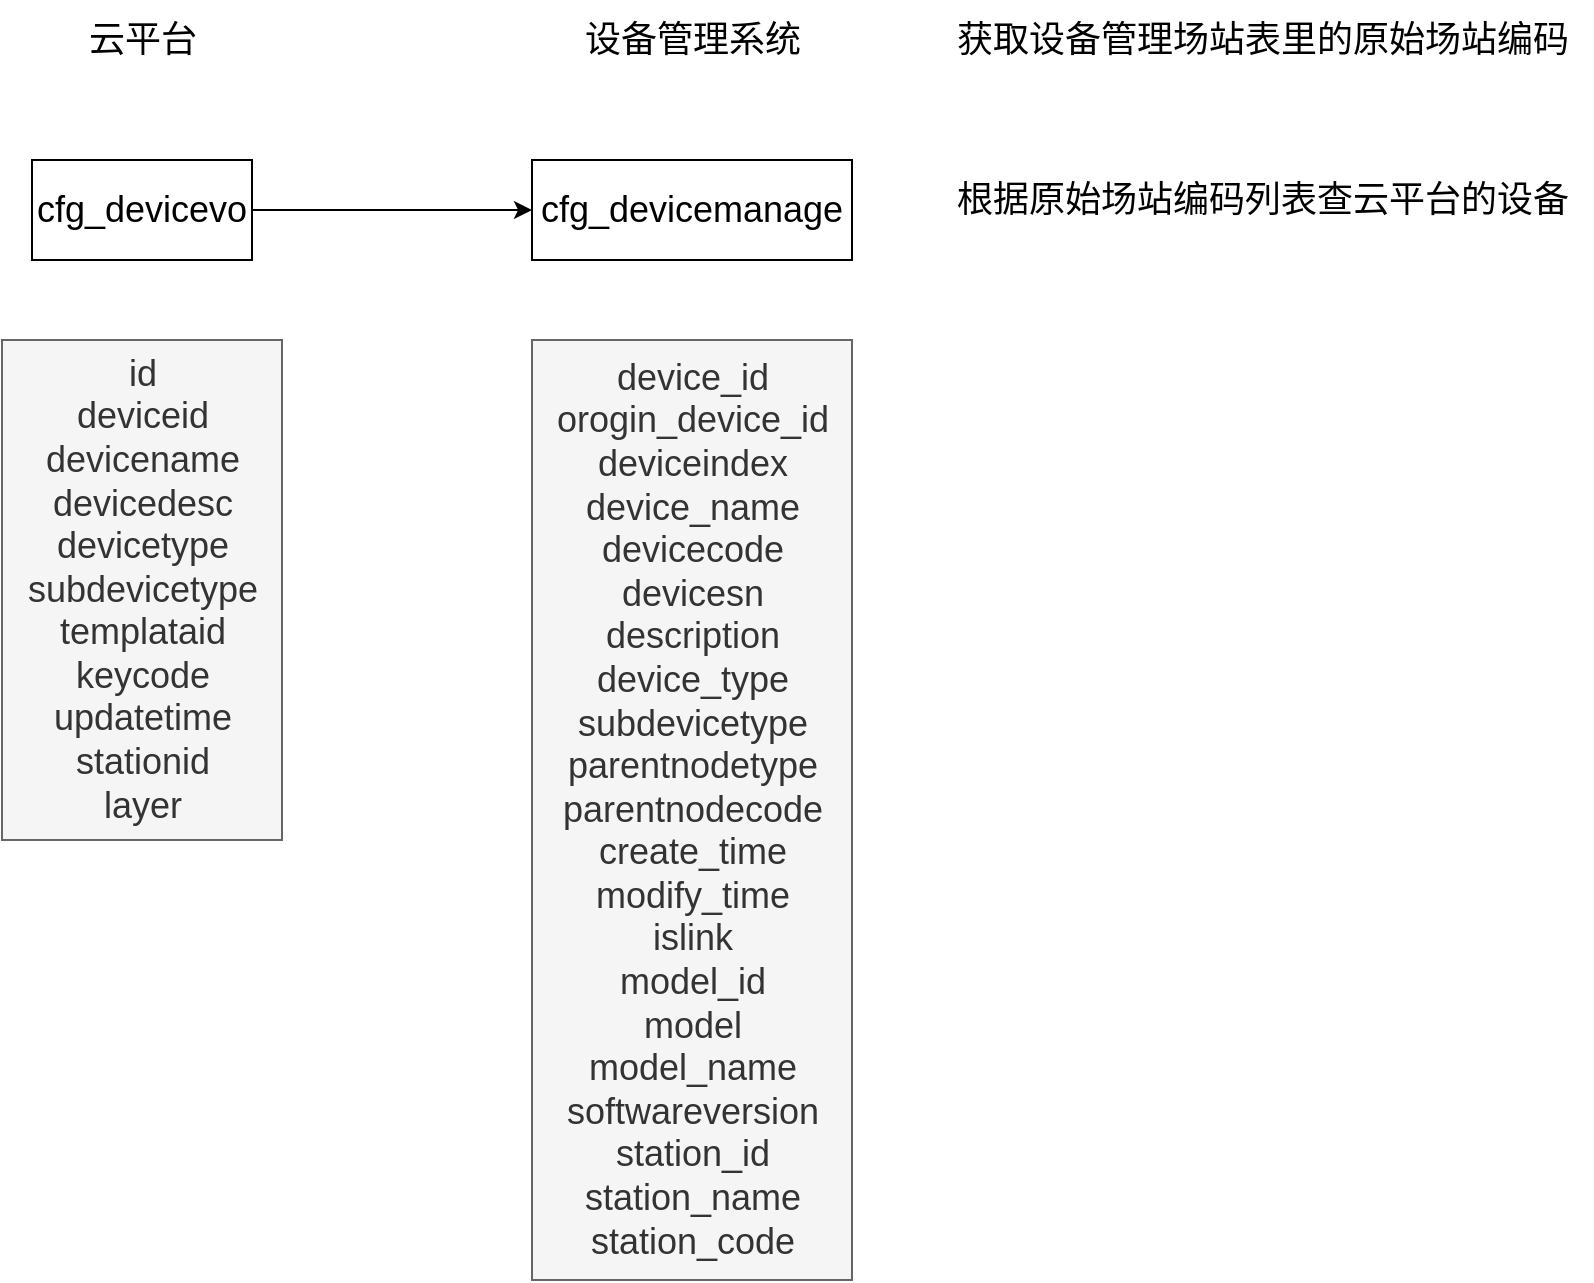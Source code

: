 <mxfile version="20.5.1" type="github">
  <diagram id="RVg4EVnoidol94rYpOU9" name="第 1 页">
    <mxGraphModel dx="1422" dy="762" grid="1" gridSize="10" guides="1" tooltips="1" connect="1" arrows="1" fold="1" page="1" pageScale="1" pageWidth="827" pageHeight="1169" math="0" shadow="0">
      <root>
        <mxCell id="0" />
        <mxCell id="1" parent="0" />
        <mxCell id="31tbs3IESmnnOtS51sWp-5" style="edgeStyle=orthogonalEdgeStyle;rounded=0;orthogonalLoop=1;jettySize=auto;html=1;exitX=1;exitY=0.5;exitDx=0;exitDy=0;entryX=0;entryY=0.5;entryDx=0;entryDy=0;fontSize=18;" parent="1" source="31tbs3IESmnnOtS51sWp-1" target="31tbs3IESmnnOtS51sWp-3" edge="1">
          <mxGeometry relative="1" as="geometry" />
        </mxCell>
        <mxCell id="31tbs3IESmnnOtS51sWp-1" value="&lt;font style=&quot;font-size: 18px;&quot;&gt;cfg_devicevo&lt;/font&gt;" style="rounded=0;whiteSpace=wrap;html=1;" parent="1" vertex="1">
          <mxGeometry x="30" y="90" width="110" height="50" as="geometry" />
        </mxCell>
        <mxCell id="31tbs3IESmnnOtS51sWp-2" value="云平台" style="text;html=1;align=center;verticalAlign=middle;resizable=0;points=[];autosize=1;strokeColor=none;fillColor=none;fontSize=18;" parent="1" vertex="1">
          <mxGeometry x="45" y="10" width="80" height="40" as="geometry" />
        </mxCell>
        <mxCell id="31tbs3IESmnnOtS51sWp-3" value="&lt;font style=&quot;font-size: 18px;&quot;&gt;cfg_devicemanage&lt;/font&gt;" style="rounded=0;whiteSpace=wrap;html=1;" parent="1" vertex="1">
          <mxGeometry x="280" y="90" width="160" height="50" as="geometry" />
        </mxCell>
        <mxCell id="31tbs3IESmnnOtS51sWp-4" value="设备管理系统" style="text;html=1;align=center;verticalAlign=middle;resizable=0;points=[];autosize=1;strokeColor=none;fillColor=none;fontSize=18;" parent="1" vertex="1">
          <mxGeometry x="295" y="10" width="130" height="40" as="geometry" />
        </mxCell>
        <mxCell id="31tbs3IESmnnOtS51sWp-6" value="id&lt;br&gt;deviceid&lt;br&gt;devicename&lt;br&gt;devicedesc&lt;br&gt;devicetype&lt;br&gt;subdevicetype&lt;br&gt;templataid&lt;br&gt;keycode&lt;br&gt;updatetime&lt;br&gt;stationid&lt;br&gt;layer" style="text;html=1;align=center;verticalAlign=middle;resizable=0;points=[];autosize=1;strokeColor=#666666;fillColor=#f5f5f5;fontSize=18;fontColor=#333333;" parent="1" vertex="1">
          <mxGeometry x="15" y="180" width="140" height="250" as="geometry" />
        </mxCell>
        <mxCell id="31tbs3IESmnnOtS51sWp-7" value="device_id&lt;br&gt;orogin_device_id&lt;br&gt;deviceindex&lt;br&gt;device_name&lt;br&gt;devicecode&lt;br&gt;devicesn&lt;br&gt;description&lt;br&gt;device_type&lt;br&gt;subdevicetype&lt;br&gt;parentnodetype&lt;br&gt;parentnodecode&lt;br&gt;create_time&lt;br&gt;modify_time&lt;br&gt;islink&lt;br&gt;model_id&lt;br&gt;model&lt;br&gt;model_name&lt;br&gt;softwareversion&lt;br&gt;station_id&lt;br&gt;station_name&lt;br&gt;station_code" style="text;html=1;align=center;verticalAlign=middle;resizable=0;points=[];autosize=1;strokeColor=#666666;fillColor=#f5f5f5;fontSize=18;fontColor=#333333;" parent="1" vertex="1">
          <mxGeometry x="280" y="180" width="160" height="470" as="geometry" />
        </mxCell>
        <mxCell id="31tbs3IESmnnOtS51sWp-8" value="获取设备管理场站表里的原始场站编码" style="text;html=1;align=center;verticalAlign=middle;resizable=0;points=[];autosize=1;strokeColor=none;fillColor=none;fontSize=18;" parent="1" vertex="1">
          <mxGeometry x="480" y="10" width="330" height="40" as="geometry" />
        </mxCell>
        <mxCell id="cQnDBLXF3Xn1QfssL1Yf-1" value="&lt;font style=&quot;font-size: 18px;&quot;&gt;根据原始场站编码列表查云平台的设备&lt;/font&gt;" style="text;html=1;align=center;verticalAlign=middle;resizable=0;points=[];autosize=1;strokeColor=none;fillColor=none;" vertex="1" parent="1">
          <mxGeometry x="480" y="90" width="330" height="40" as="geometry" />
        </mxCell>
      </root>
    </mxGraphModel>
  </diagram>
</mxfile>
